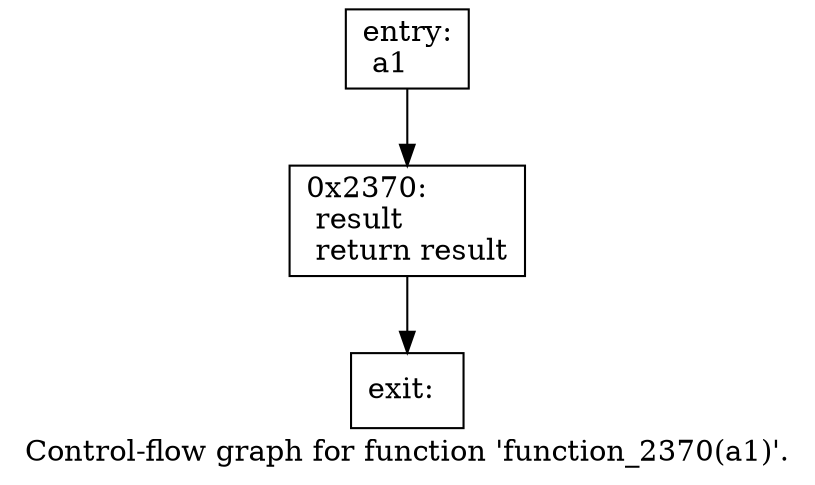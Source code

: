 digraph "Control-flow graph for function 'function_2370(a1)'." {
  label="Control-flow graph for function 'function_2370(a1)'.";
  node [shape=record];

  Node0770FB78 [label="{entry:\l  a1\l}"];
  Node0770FB78 -> Node0770FC98;
  Node0770FC98 [label="{0x2370:\l  result\l  return result\l}"];
  Node0770FC98 -> Node0770FC50;
  Node0770FC50 [label="{exit:\l}"];

}
